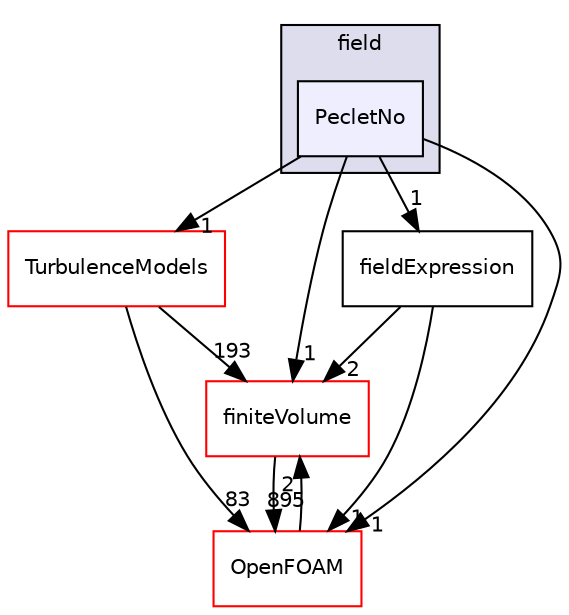 digraph "src/functionObjects/field/PecletNo" {
  bgcolor=transparent;
  compound=true
  node [ fontsize="10", fontname="Helvetica"];
  edge [ labelfontsize="10", labelfontname="Helvetica"];
  subgraph clusterdir_bae024cac12ddc6733a616261920a91f {
    graph [ bgcolor="#ddddee", pencolor="black", label="field" fontname="Helvetica", fontsize="10", URL="dir_bae024cac12ddc6733a616261920a91f.html"]
  dir_e4d71973bb27b60ed2f104aaf8038366 [shape=box, label="PecletNo", style="filled", fillcolor="#eeeeff", pencolor="black", URL="dir_e4d71973bb27b60ed2f104aaf8038366.html"];
  }
  dir_9bd15774b555cf7259a6fa18f99fe99b [shape=box label="finiteVolume" color="red" URL="dir_9bd15774b555cf7259a6fa18f99fe99b.html"];
  dir_1eda626aeac0f0ad2848c36acaa5d501 [shape=box label="TurbulenceModels" color="red" URL="dir_1eda626aeac0f0ad2848c36acaa5d501.html"];
  dir_99d46d8c6d72cd5f0a835500a9aad641 [shape=box label="fieldExpression" URL="dir_99d46d8c6d72cd5f0a835500a9aad641.html"];
  dir_c5473ff19b20e6ec4dfe5c310b3778a8 [shape=box label="OpenFOAM" color="red" URL="dir_c5473ff19b20e6ec4dfe5c310b3778a8.html"];
  dir_9bd15774b555cf7259a6fa18f99fe99b->dir_c5473ff19b20e6ec4dfe5c310b3778a8 [headlabel="895", labeldistance=1.5 headhref="dir_000814_002151.html"];
  dir_1eda626aeac0f0ad2848c36acaa5d501->dir_9bd15774b555cf7259a6fa18f99fe99b [headlabel="193", labeldistance=1.5 headhref="dir_002933_000814.html"];
  dir_1eda626aeac0f0ad2848c36acaa5d501->dir_c5473ff19b20e6ec4dfe5c310b3778a8 [headlabel="83", labeldistance=1.5 headhref="dir_002933_002151.html"];
  dir_99d46d8c6d72cd5f0a835500a9aad641->dir_9bd15774b555cf7259a6fa18f99fe99b [headlabel="2", labeldistance=1.5 headhref="dir_001283_000814.html"];
  dir_99d46d8c6d72cd5f0a835500a9aad641->dir_c5473ff19b20e6ec4dfe5c310b3778a8 [headlabel="1", labeldistance=1.5 headhref="dir_001283_002151.html"];
  dir_c5473ff19b20e6ec4dfe5c310b3778a8->dir_9bd15774b555cf7259a6fa18f99fe99b [headlabel="2", labeldistance=1.5 headhref="dir_002151_000814.html"];
  dir_e4d71973bb27b60ed2f104aaf8038366->dir_9bd15774b555cf7259a6fa18f99fe99b [headlabel="1", labeldistance=1.5 headhref="dir_001313_000814.html"];
  dir_e4d71973bb27b60ed2f104aaf8038366->dir_1eda626aeac0f0ad2848c36acaa5d501 [headlabel="1", labeldistance=1.5 headhref="dir_001313_002933.html"];
  dir_e4d71973bb27b60ed2f104aaf8038366->dir_99d46d8c6d72cd5f0a835500a9aad641 [headlabel="1", labeldistance=1.5 headhref="dir_001313_001283.html"];
  dir_e4d71973bb27b60ed2f104aaf8038366->dir_c5473ff19b20e6ec4dfe5c310b3778a8 [headlabel="1", labeldistance=1.5 headhref="dir_001313_002151.html"];
}
